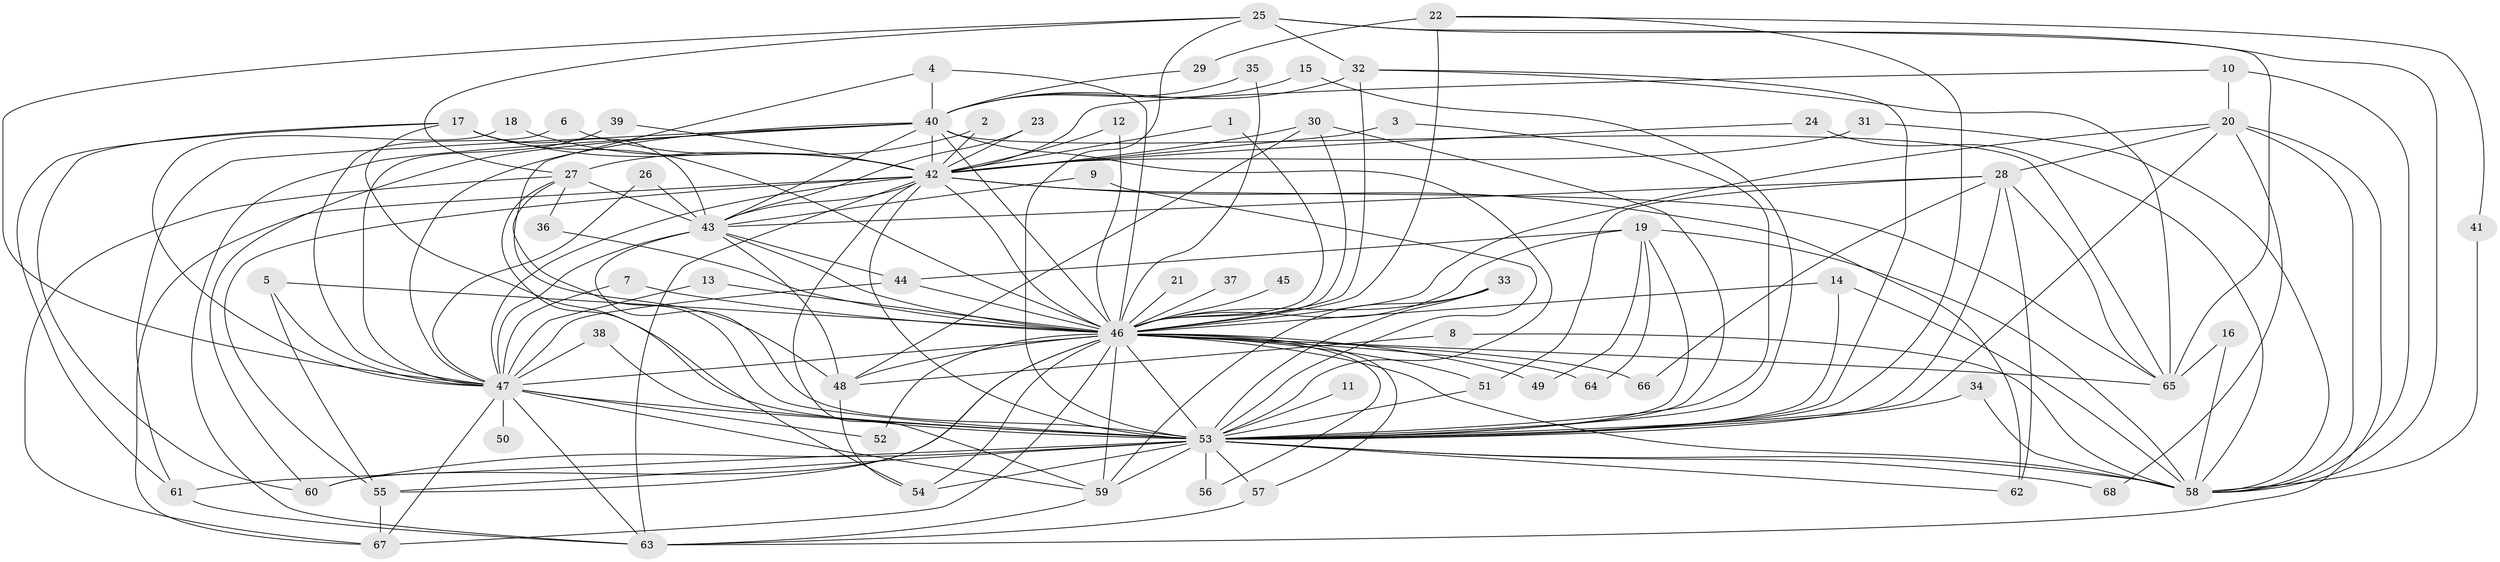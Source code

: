 // original degree distribution, {21: 0.014705882352941176, 18: 0.014705882352941176, 30: 0.007352941176470588, 34: 0.007352941176470588, 25: 0.007352941176470588, 28: 0.007352941176470588, 22: 0.007352941176470588, 20: 0.007352941176470588, 2: 0.5588235294117647, 6: 0.03676470588235294, 3: 0.16911764705882354, 4: 0.11029411764705882, 14: 0.007352941176470588, 5: 0.03676470588235294, 7: 0.007352941176470588}
// Generated by graph-tools (version 1.1) at 2025/49/03/09/25 03:49:38]
// undirected, 68 vertices, 174 edges
graph export_dot {
graph [start="1"]
  node [color=gray90,style=filled];
  1;
  2;
  3;
  4;
  5;
  6;
  7;
  8;
  9;
  10;
  11;
  12;
  13;
  14;
  15;
  16;
  17;
  18;
  19;
  20;
  21;
  22;
  23;
  24;
  25;
  26;
  27;
  28;
  29;
  30;
  31;
  32;
  33;
  34;
  35;
  36;
  37;
  38;
  39;
  40;
  41;
  42;
  43;
  44;
  45;
  46;
  47;
  48;
  49;
  50;
  51;
  52;
  53;
  54;
  55;
  56;
  57;
  58;
  59;
  60;
  61;
  62;
  63;
  64;
  65;
  66;
  67;
  68;
  1 -- 42 [weight=1.0];
  1 -- 46 [weight=1.0];
  2 -- 27 [weight=1.0];
  2 -- 42 [weight=1.0];
  3 -- 42 [weight=1.0];
  3 -- 53 [weight=1.0];
  4 -- 40 [weight=1.0];
  4 -- 46 [weight=1.0];
  4 -- 48 [weight=1.0];
  5 -- 46 [weight=1.0];
  5 -- 47 [weight=1.0];
  5 -- 55 [weight=1.0];
  6 -- 42 [weight=1.0];
  6 -- 47 [weight=1.0];
  7 -- 46 [weight=1.0];
  7 -- 47 [weight=1.0];
  8 -- 48 [weight=1.0];
  8 -- 58 [weight=1.0];
  9 -- 43 [weight=1.0];
  9 -- 53 [weight=1.0];
  10 -- 20 [weight=1.0];
  10 -- 42 [weight=1.0];
  10 -- 58 [weight=1.0];
  11 -- 53 [weight=2.0];
  12 -- 42 [weight=1.0];
  12 -- 46 [weight=1.0];
  13 -- 46 [weight=2.0];
  13 -- 47 [weight=1.0];
  14 -- 46 [weight=1.0];
  14 -- 53 [weight=2.0];
  14 -- 58 [weight=1.0];
  15 -- 40 [weight=1.0];
  15 -- 53 [weight=1.0];
  16 -- 58 [weight=1.0];
  16 -- 65 [weight=1.0];
  17 -- 42 [weight=1.0];
  17 -- 43 [weight=1.0];
  17 -- 46 [weight=1.0];
  17 -- 53 [weight=1.0];
  17 -- 60 [weight=1.0];
  17 -- 61 [weight=1.0];
  18 -- 42 [weight=1.0];
  18 -- 47 [weight=1.0];
  19 -- 44 [weight=1.0];
  19 -- 46 [weight=2.0];
  19 -- 49 [weight=1.0];
  19 -- 53 [weight=1.0];
  19 -- 58 [weight=1.0];
  19 -- 64 [weight=1.0];
  20 -- 28 [weight=1.0];
  20 -- 46 [weight=1.0];
  20 -- 53 [weight=1.0];
  20 -- 58 [weight=1.0];
  20 -- 63 [weight=1.0];
  20 -- 68 [weight=1.0];
  21 -- 46 [weight=1.0];
  22 -- 29 [weight=1.0];
  22 -- 41 [weight=1.0];
  22 -- 46 [weight=2.0];
  22 -- 53 [weight=1.0];
  23 -- 42 [weight=1.0];
  23 -- 43 [weight=1.0];
  24 -- 42 [weight=1.0];
  24 -- 58 [weight=1.0];
  25 -- 27 [weight=1.0];
  25 -- 32 [weight=1.0];
  25 -- 47 [weight=1.0];
  25 -- 53 [weight=1.0];
  25 -- 58 [weight=1.0];
  25 -- 65 [weight=1.0];
  26 -- 43 [weight=1.0];
  26 -- 47 [weight=1.0];
  27 -- 36 [weight=1.0];
  27 -- 43 [weight=2.0];
  27 -- 53 [weight=2.0];
  27 -- 54 [weight=1.0];
  27 -- 67 [weight=2.0];
  28 -- 43 [weight=1.0];
  28 -- 51 [weight=1.0];
  28 -- 53 [weight=2.0];
  28 -- 62 [weight=1.0];
  28 -- 65 [weight=1.0];
  28 -- 66 [weight=1.0];
  29 -- 40 [weight=1.0];
  30 -- 42 [weight=1.0];
  30 -- 46 [weight=2.0];
  30 -- 48 [weight=1.0];
  30 -- 53 [weight=1.0];
  31 -- 42 [weight=1.0];
  31 -- 58 [weight=1.0];
  32 -- 40 [weight=1.0];
  32 -- 46 [weight=1.0];
  32 -- 53 [weight=1.0];
  32 -- 65 [weight=1.0];
  33 -- 46 [weight=1.0];
  33 -- 53 [weight=1.0];
  33 -- 59 [weight=1.0];
  34 -- 53 [weight=1.0];
  34 -- 58 [weight=1.0];
  35 -- 40 [weight=1.0];
  35 -- 46 [weight=1.0];
  36 -- 46 [weight=1.0];
  37 -- 46 [weight=2.0];
  38 -- 47 [weight=1.0];
  38 -- 53 [weight=1.0];
  39 -- 42 [weight=2.0];
  39 -- 47 [weight=1.0];
  40 -- 42 [weight=4.0];
  40 -- 43 [weight=1.0];
  40 -- 46 [weight=3.0];
  40 -- 47 [weight=1.0];
  40 -- 53 [weight=2.0];
  40 -- 60 [weight=1.0];
  40 -- 61 [weight=1.0];
  40 -- 63 [weight=1.0];
  40 -- 65 [weight=1.0];
  41 -- 58 [weight=1.0];
  42 -- 43 [weight=2.0];
  42 -- 46 [weight=6.0];
  42 -- 47 [weight=2.0];
  42 -- 53 [weight=4.0];
  42 -- 55 [weight=1.0];
  42 -- 59 [weight=1.0];
  42 -- 62 [weight=1.0];
  42 -- 63 [weight=1.0];
  42 -- 65 [weight=1.0];
  42 -- 67 [weight=1.0];
  43 -- 44 [weight=1.0];
  43 -- 46 [weight=3.0];
  43 -- 47 [weight=1.0];
  43 -- 48 [weight=1.0];
  43 -- 53 [weight=2.0];
  44 -- 46 [weight=2.0];
  44 -- 47 [weight=1.0];
  45 -- 46 [weight=2.0];
  46 -- 47 [weight=3.0];
  46 -- 48 [weight=1.0];
  46 -- 49 [weight=1.0];
  46 -- 51 [weight=1.0];
  46 -- 52 [weight=1.0];
  46 -- 53 [weight=6.0];
  46 -- 54 [weight=1.0];
  46 -- 55 [weight=1.0];
  46 -- 56 [weight=1.0];
  46 -- 57 [weight=1.0];
  46 -- 58 [weight=2.0];
  46 -- 59 [weight=1.0];
  46 -- 60 [weight=1.0];
  46 -- 64 [weight=2.0];
  46 -- 65 [weight=1.0];
  46 -- 66 [weight=1.0];
  46 -- 67 [weight=2.0];
  47 -- 50 [weight=1.0];
  47 -- 52 [weight=1.0];
  47 -- 53 [weight=2.0];
  47 -- 59 [weight=1.0];
  47 -- 63 [weight=1.0];
  47 -- 67 [weight=1.0];
  48 -- 54 [weight=1.0];
  51 -- 53 [weight=1.0];
  53 -- 54 [weight=1.0];
  53 -- 55 [weight=1.0];
  53 -- 56 [weight=3.0];
  53 -- 57 [weight=1.0];
  53 -- 58 [weight=1.0];
  53 -- 59 [weight=1.0];
  53 -- 60 [weight=1.0];
  53 -- 61 [weight=1.0];
  53 -- 62 [weight=1.0];
  53 -- 68 [weight=1.0];
  55 -- 67 [weight=1.0];
  57 -- 63 [weight=1.0];
  59 -- 63 [weight=1.0];
  61 -- 63 [weight=1.0];
}
